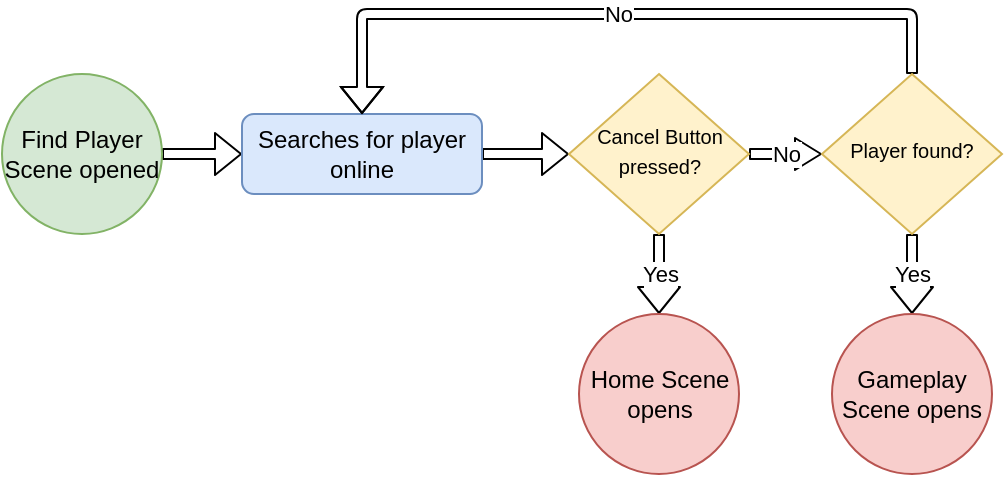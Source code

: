 <mxfile version="20.3.0" type="github">
  <diagram id="C5RBs43oDa-KdzZeNtuy" name="Page-1">
    <mxGraphModel dx="677" dy="363" grid="1" gridSize="10" guides="1" tooltips="1" connect="1" arrows="1" fold="1" page="1" pageScale="1" pageWidth="827" pageHeight="1169" math="0" shadow="0">
      <root>
        <mxCell id="WIyWlLk6GJQsqaUBKTNV-0" />
        <mxCell id="WIyWlLk6GJQsqaUBKTNV-1" parent="WIyWlLk6GJQsqaUBKTNV-0" />
        <mxCell id="w46rc9Ggta0nKSejpY7C-8" style="edgeStyle=orthogonalEdgeStyle;rounded=1;orthogonalLoop=1;jettySize=auto;html=1;exitX=1;exitY=0.5;exitDx=0;exitDy=0;shadow=0;sketch=0;shape=flexArrow;strokeWidth=1;startWidth=10;endWidth=15;width=5;endSize=4;startSize=6;" parent="WIyWlLk6GJQsqaUBKTNV-1" source="w46rc9Ggta0nKSejpY7C-0" target="w46rc9Ggta0nKSejpY7C-7" edge="1">
          <mxGeometry relative="1" as="geometry" />
        </mxCell>
        <mxCell id="w46rc9Ggta0nKSejpY7C-0" value="Find Player Scene opened" style="ellipse;whiteSpace=wrap;html=1;aspect=fixed;fillColor=#d5e8d4;strokeColor=#82b366;" parent="WIyWlLk6GJQsqaUBKTNV-1" vertex="1">
          <mxGeometry x="40" y="60" width="80" height="80" as="geometry" />
        </mxCell>
        <mxCell id="S2SnmM51cMWzsnY1vYaA-1" style="edgeStyle=orthogonalEdgeStyle;rounded=1;orthogonalLoop=1;jettySize=auto;html=1;exitX=1;exitY=0.5;exitDx=0;exitDy=0;entryX=0;entryY=0.5;entryDx=0;entryDy=0;shape=flexArrow;shadow=0;sketch=0;strokeWidth=1;endSize=4;startSize=6;endWidth=15;width=5;" parent="WIyWlLk6GJQsqaUBKTNV-1" source="w46rc9Ggta0nKSejpY7C-7" target="S2SnmM51cMWzsnY1vYaA-0" edge="1">
          <mxGeometry relative="1" as="geometry" />
        </mxCell>
        <mxCell id="w46rc9Ggta0nKSejpY7C-7" value="Searches for player online" style="rounded=1;whiteSpace=wrap;html=1;fillColor=#dae8fc;strokeColor=#6c8ebf;" parent="WIyWlLk6GJQsqaUBKTNV-1" vertex="1">
          <mxGeometry x="160" y="80" width="120" height="40" as="geometry" />
        </mxCell>
        <mxCell id="S2SnmM51cMWzsnY1vYaA-4" value="No" style="edgeStyle=orthogonalEdgeStyle;rounded=1;orthogonalLoop=1;jettySize=auto;html=1;exitX=1;exitY=0.5;exitDx=0;exitDy=0;entryX=0;entryY=0.5;entryDx=0;entryDy=0;shape=flexArrow;shadow=0;sketch=0;strokeWidth=1;endSize=4;startSize=6;width=5;endWidth=10;" parent="WIyWlLk6GJQsqaUBKTNV-1" source="S2SnmM51cMWzsnY1vYaA-0" target="S2SnmM51cMWzsnY1vYaA-3" edge="1">
          <mxGeometry relative="1" as="geometry" />
        </mxCell>
        <mxCell id="S2SnmM51cMWzsnY1vYaA-7" value="Yes" style="edgeStyle=orthogonalEdgeStyle;rounded=1;orthogonalLoop=1;jettySize=auto;html=1;exitX=0.5;exitY=1;exitDx=0;exitDy=0;shape=flexArrow;width=5;endWidth=15;shadow=0;sketch=0;strokeWidth=1;endSize=4;startSize=6;" parent="WIyWlLk6GJQsqaUBKTNV-1" source="S2SnmM51cMWzsnY1vYaA-0" target="S2SnmM51cMWzsnY1vYaA-6" edge="1">
          <mxGeometry relative="1" as="geometry" />
        </mxCell>
        <mxCell id="S2SnmM51cMWzsnY1vYaA-0" value="&lt;span style=&quot;font-size: 10px&quot;&gt;Cancel Button pressed?&lt;/span&gt;" style="rhombus;whiteSpace=wrap;html=1;shadow=0;fontFamily=Helvetica;fontSize=12;align=center;strokeWidth=1;spacing=6;spacingTop=-4;fillColor=#fff2cc;strokeColor=#d6b656;" parent="WIyWlLk6GJQsqaUBKTNV-1" vertex="1">
          <mxGeometry x="323.5" y="60" width="90" height="80" as="geometry" />
        </mxCell>
        <mxCell id="S2SnmM51cMWzsnY1vYaA-5" value="No" style="edgeStyle=orthogonalEdgeStyle;rounded=1;orthogonalLoop=1;jettySize=auto;html=1;exitX=0.5;exitY=0;exitDx=0;exitDy=0;entryX=0.5;entryY=0;entryDx=0;entryDy=0;shadow=0;sketch=0;strokeWidth=1;shape=flexArrow;endSize=4;startSize=6;width=5;endWidth=15;" parent="WIyWlLk6GJQsqaUBKTNV-1" source="S2SnmM51cMWzsnY1vYaA-3" target="w46rc9Ggta0nKSejpY7C-7" edge="1">
          <mxGeometry relative="1" as="geometry">
            <Array as="points">
              <mxPoint x="495" y="30" />
              <mxPoint x="220" y="30" />
            </Array>
          </mxGeometry>
        </mxCell>
        <mxCell id="S2SnmM51cMWzsnY1vYaA-9" value="Yes" style="edgeStyle=orthogonalEdgeStyle;rounded=1;orthogonalLoop=1;jettySize=auto;html=1;exitX=0.5;exitY=1;exitDx=0;exitDy=0;shape=flexArrow;shadow=0;sketch=0;strokeWidth=1;endSize=4;startSize=6;width=5;endWidth=15;" parent="WIyWlLk6GJQsqaUBKTNV-1" source="S2SnmM51cMWzsnY1vYaA-3" target="S2SnmM51cMWzsnY1vYaA-8" edge="1">
          <mxGeometry relative="1" as="geometry" />
        </mxCell>
        <mxCell id="S2SnmM51cMWzsnY1vYaA-3" value="&lt;span style=&quot;font-size: 10px&quot;&gt;Player found?&lt;/span&gt;" style="rhombus;whiteSpace=wrap;html=1;shadow=0;fontFamily=Helvetica;fontSize=12;align=center;strokeWidth=1;spacing=6;spacingTop=-4;fillColor=#fff2cc;strokeColor=#d6b656;" parent="WIyWlLk6GJQsqaUBKTNV-1" vertex="1">
          <mxGeometry x="450" y="60" width="90" height="80" as="geometry" />
        </mxCell>
        <mxCell id="S2SnmM51cMWzsnY1vYaA-6" value="Home Scene opens" style="ellipse;whiteSpace=wrap;html=1;aspect=fixed;fillColor=#f8cecc;strokeColor=#b85450;" parent="WIyWlLk6GJQsqaUBKTNV-1" vertex="1">
          <mxGeometry x="328.5" y="180" width="80" height="80" as="geometry" />
        </mxCell>
        <mxCell id="S2SnmM51cMWzsnY1vYaA-8" value="Gameplay Scene opens" style="ellipse;whiteSpace=wrap;html=1;aspect=fixed;fillColor=#f8cecc;strokeColor=#b85450;" parent="WIyWlLk6GJQsqaUBKTNV-1" vertex="1">
          <mxGeometry x="455" y="180" width="80" height="80" as="geometry" />
        </mxCell>
      </root>
    </mxGraphModel>
  </diagram>
</mxfile>
